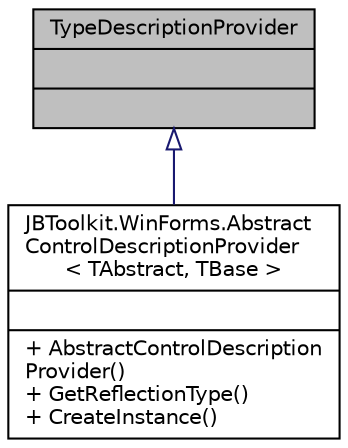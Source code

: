 digraph "TypeDescriptionProvider"
{
 // LATEX_PDF_SIZE
  edge [fontname="Helvetica",fontsize="10",labelfontname="Helvetica",labelfontsize="10"];
  node [fontname="Helvetica",fontsize="10",shape=record];
  Node1 [label="{TypeDescriptionProvider\n||}",height=0.2,width=0.4,color="black", fillcolor="grey75", style="filled", fontcolor="black",tooltip=" "];
  Node1 -> Node2 [dir="back",color="midnightblue",fontsize="10",style="solid",arrowtail="onormal",fontname="Helvetica"];
  Node2 [label="{JBToolkit.WinForms.Abstract\lControlDescriptionProvider\l\< TAbstract, TBase \>\n||+ AbstractControlDescription\lProvider()\l+ GetReflectionType()\l+ CreateInstance()\l}",height=0.2,width=0.4,color="black", fillcolor="white", style="filled",URL="$db/d7d/class_j_b_toolkit_1_1_win_forms_1_1_abstract_control_description_provider.html",tooltip=" "];
}

